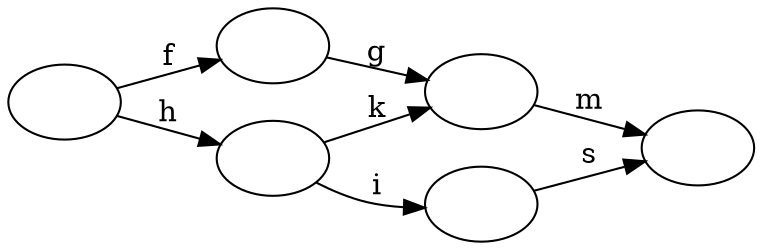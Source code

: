 digraph G {
    node [
        label = ""
    ]
    rankdir = LR
    a -> b [ label = f ]
    a -> c [ label = h ]
    b -> d [ label = g ]
    c -> d [ label = k ]
    c -> e [ label = i ]
    d -> z [ label = m ]
    e -> z [ label = s ]
}
